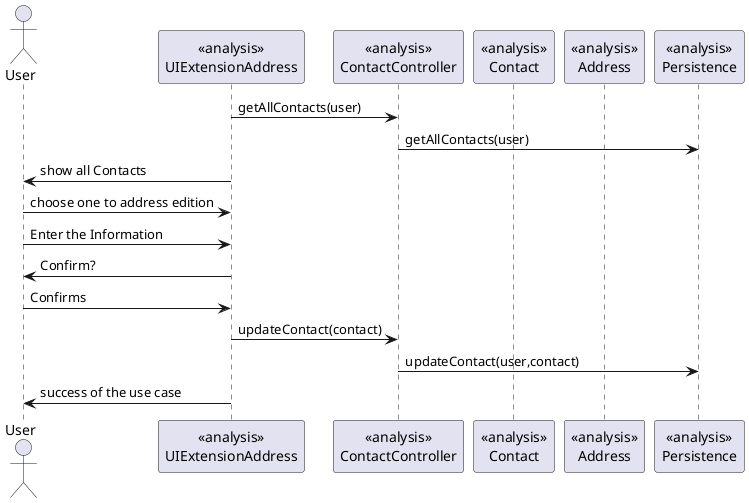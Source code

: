 <<@startuml doc-files/crm_02_01_analysis_sequence.png

  actor User
  participant "<<analysis>>\nUIExtensionAddress" as UI
  participant "<<analysis>>\nContactController" as ctrl
  participant "<<analysis>>\nContact" as contact
  participant "<<analysis>>\nAddress" as event
  participant "<<analysis>>\nPersistence" as db

    UI -> ctrl: getAllContacts(user)
	ctrl -> db: getAllContacts(user)
	UI -> User: show all Contacts
	User -> UI: choose one to address edition
    User -> UI: Enter the Information
	UI -> User: Confirm?
	User -> UI: Confirms
	UI -> ctrl: updateContact(contact)
    ctrl -> db: updateContact(user,contact)
	UI -> User: success of the use case

@enduml